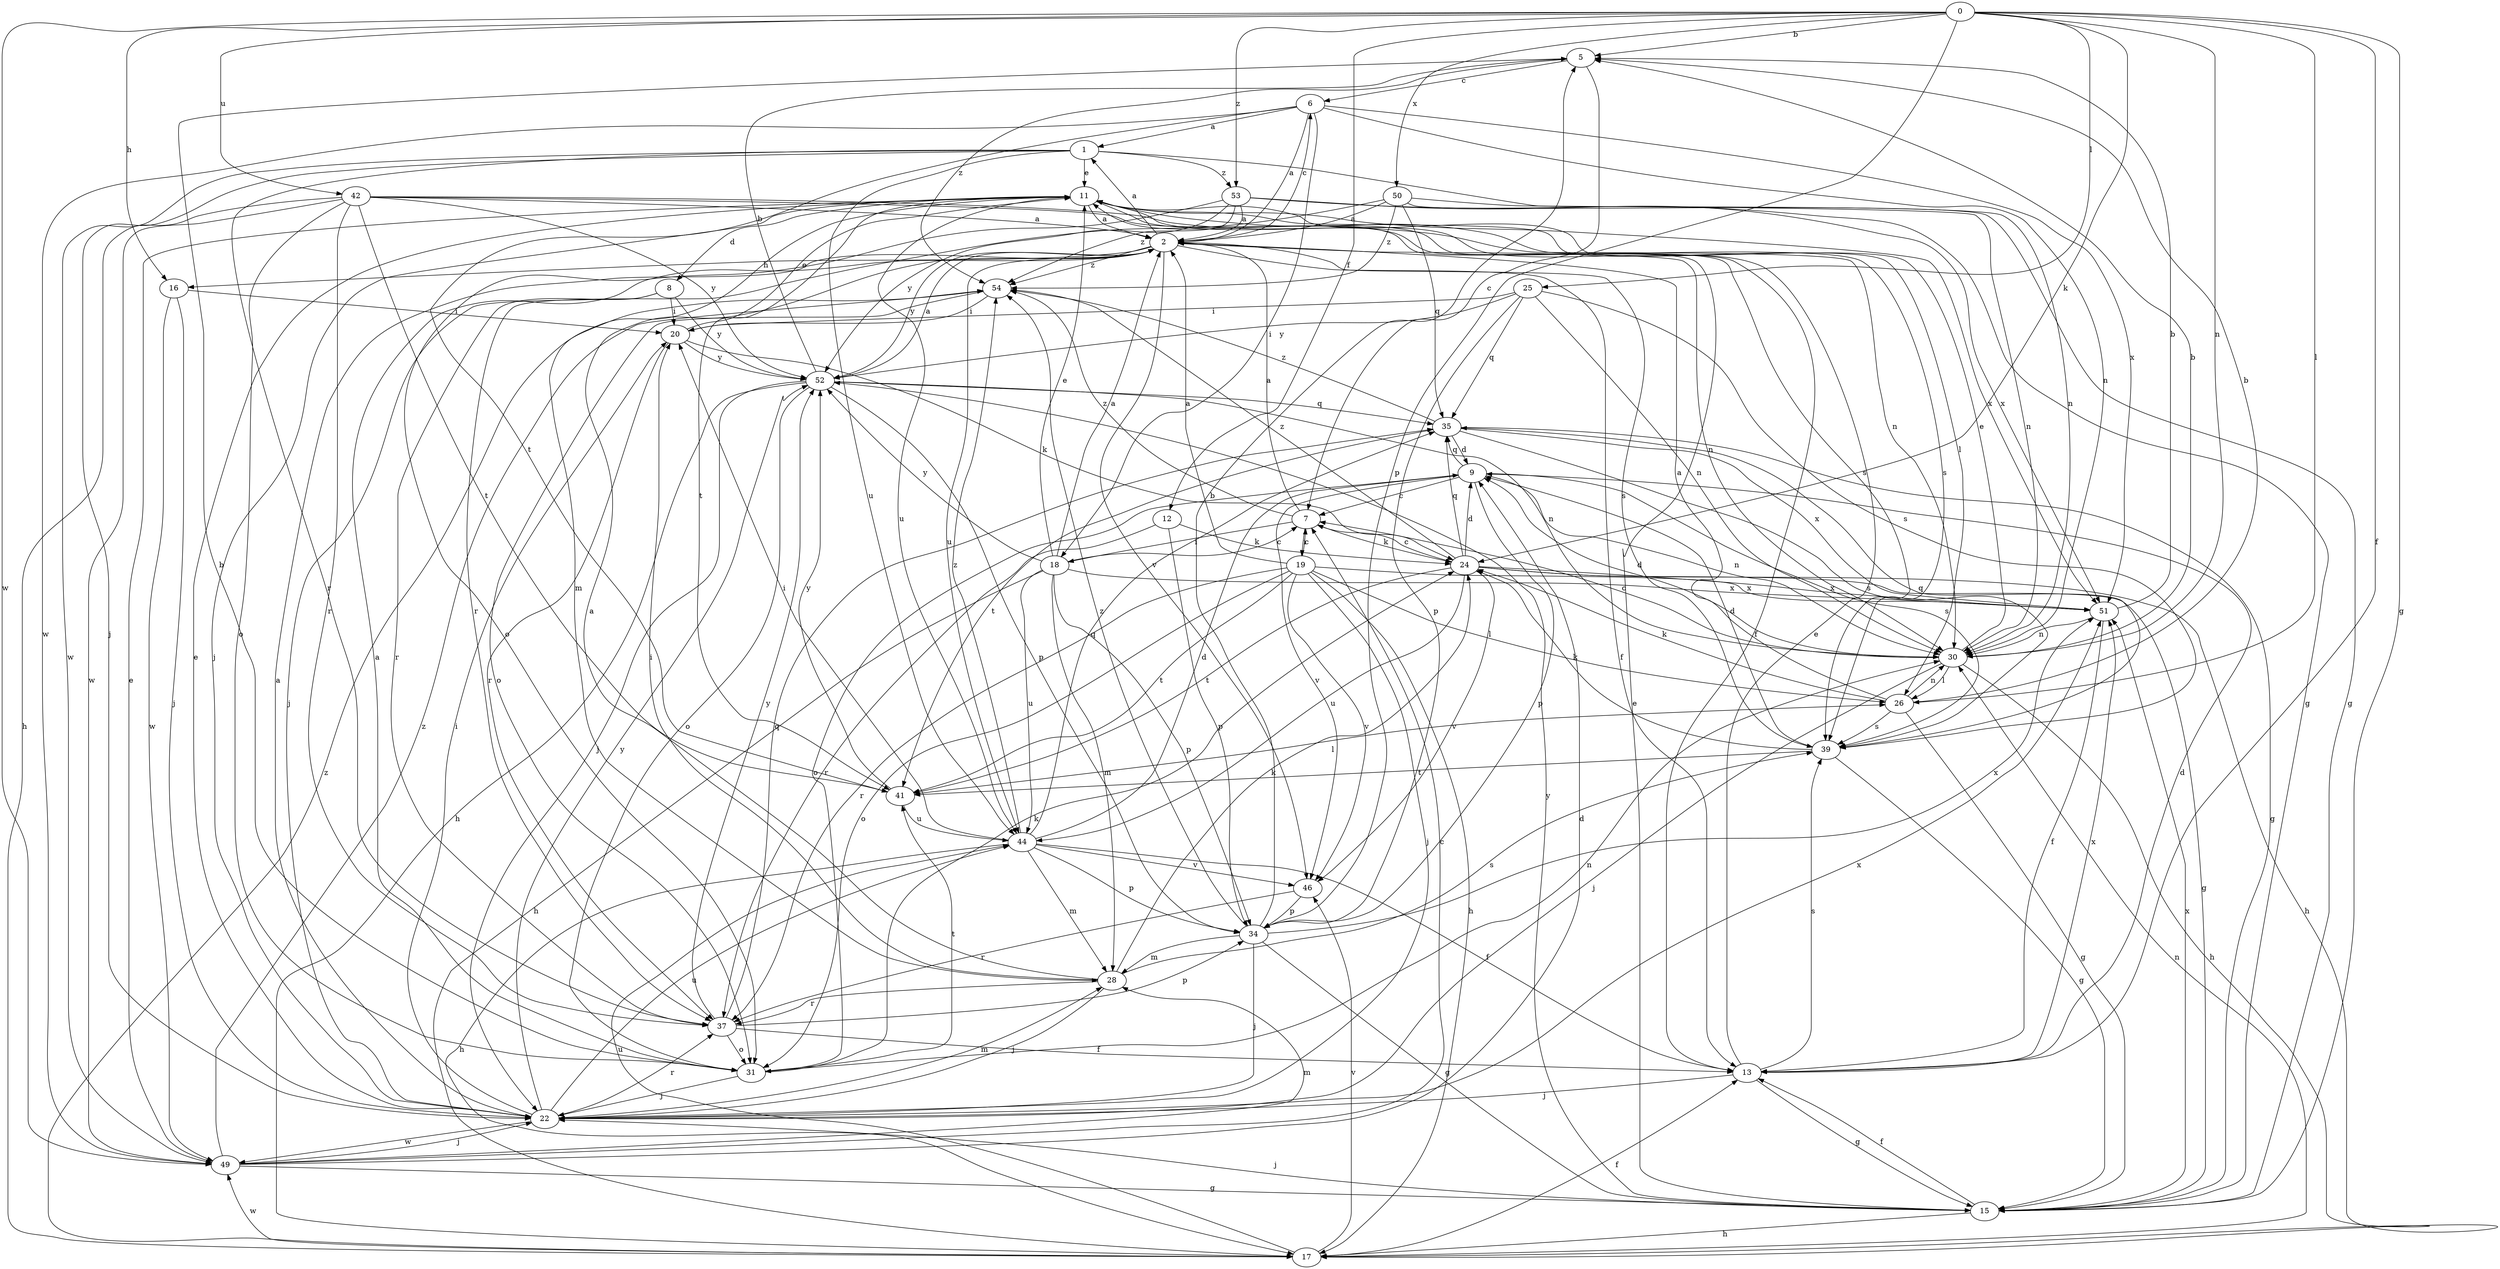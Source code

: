 strict digraph  {
0;
1;
2;
5;
6;
7;
8;
9;
11;
12;
13;
15;
16;
17;
18;
19;
20;
22;
24;
25;
26;
28;
30;
31;
34;
35;
37;
39;
41;
42;
44;
46;
49;
50;
51;
52;
53;
54;
0 -> 5  [label=b];
0 -> 12  [label=f];
0 -> 13  [label=f];
0 -> 15  [label=g];
0 -> 16  [label=h];
0 -> 24  [label=k];
0 -> 25  [label=l];
0 -> 26  [label=l];
0 -> 30  [label=n];
0 -> 34  [label=p];
0 -> 42  [label=u];
0 -> 49  [label=w];
0 -> 50  [label=x];
0 -> 53  [label=z];
1 -> 11  [label=e];
1 -> 22  [label=j];
1 -> 30  [label=n];
1 -> 37  [label=r];
1 -> 44  [label=u];
1 -> 49  [label=w];
1 -> 53  [label=z];
2 -> 1  [label=a];
2 -> 6  [label=c];
2 -> 13  [label=f];
2 -> 16  [label=h];
2 -> 30  [label=n];
2 -> 39  [label=s];
2 -> 44  [label=u];
2 -> 46  [label=v];
2 -> 52  [label=y];
2 -> 54  [label=z];
5 -> 6  [label=c];
5 -> 7  [label=c];
5 -> 54  [label=z];
6 -> 1  [label=a];
6 -> 2  [label=a];
6 -> 18  [label=i];
6 -> 30  [label=n];
6 -> 41  [label=t];
6 -> 49  [label=w];
6 -> 51  [label=x];
7 -> 2  [label=a];
7 -> 18  [label=i];
7 -> 19  [label=i];
7 -> 24  [label=k];
7 -> 54  [label=z];
8 -> 20  [label=i];
8 -> 22  [label=j];
8 -> 37  [label=r];
8 -> 52  [label=y];
9 -> 7  [label=c];
9 -> 30  [label=n];
9 -> 31  [label=o];
9 -> 34  [label=p];
9 -> 35  [label=q];
9 -> 39  [label=s];
9 -> 46  [label=v];
11 -> 2  [label=a];
11 -> 8  [label=d];
11 -> 13  [label=f];
11 -> 22  [label=j];
11 -> 26  [label=l];
11 -> 28  [label=m];
11 -> 39  [label=s];
11 -> 41  [label=t];
11 -> 44  [label=u];
11 -> 51  [label=x];
12 -> 24  [label=k];
12 -> 34  [label=p];
12 -> 37  [label=r];
13 -> 9  [label=d];
13 -> 11  [label=e];
13 -> 15  [label=g];
13 -> 22  [label=j];
13 -> 39  [label=s];
13 -> 51  [label=x];
15 -> 11  [label=e];
15 -> 13  [label=f];
15 -> 17  [label=h];
15 -> 22  [label=j];
15 -> 51  [label=x];
15 -> 52  [label=y];
16 -> 20  [label=i];
16 -> 22  [label=j];
16 -> 49  [label=w];
17 -> 13  [label=f];
17 -> 30  [label=n];
17 -> 44  [label=u];
17 -> 46  [label=v];
17 -> 49  [label=w];
17 -> 54  [label=z];
18 -> 2  [label=a];
18 -> 7  [label=c];
18 -> 11  [label=e];
18 -> 17  [label=h];
18 -> 28  [label=m];
18 -> 34  [label=p];
18 -> 44  [label=u];
18 -> 51  [label=x];
18 -> 52  [label=y];
19 -> 2  [label=a];
19 -> 7  [label=c];
19 -> 17  [label=h];
19 -> 22  [label=j];
19 -> 26  [label=l];
19 -> 31  [label=o];
19 -> 37  [label=r];
19 -> 41  [label=t];
19 -> 46  [label=v];
19 -> 51  [label=x];
20 -> 11  [label=e];
20 -> 24  [label=k];
20 -> 37  [label=r];
20 -> 52  [label=y];
22 -> 2  [label=a];
22 -> 11  [label=e];
22 -> 20  [label=i];
22 -> 28  [label=m];
22 -> 37  [label=r];
22 -> 44  [label=u];
22 -> 49  [label=w];
22 -> 51  [label=x];
22 -> 52  [label=y];
24 -> 7  [label=c];
24 -> 9  [label=d];
24 -> 15  [label=g];
24 -> 17  [label=h];
24 -> 35  [label=q];
24 -> 41  [label=t];
24 -> 44  [label=u];
24 -> 46  [label=v];
24 -> 51  [label=x];
24 -> 54  [label=z];
25 -> 20  [label=i];
25 -> 30  [label=n];
25 -> 34  [label=p];
25 -> 35  [label=q];
25 -> 39  [label=s];
25 -> 52  [label=y];
26 -> 2  [label=a];
26 -> 5  [label=b];
26 -> 15  [label=g];
26 -> 24  [label=k];
26 -> 30  [label=n];
26 -> 39  [label=s];
28 -> 2  [label=a];
28 -> 20  [label=i];
28 -> 22  [label=j];
28 -> 24  [label=k];
28 -> 37  [label=r];
28 -> 39  [label=s];
30 -> 5  [label=b];
30 -> 7  [label=c];
30 -> 9  [label=d];
30 -> 11  [label=e];
30 -> 17  [label=h];
30 -> 22  [label=j];
30 -> 26  [label=l];
31 -> 2  [label=a];
31 -> 5  [label=b];
31 -> 22  [label=j];
31 -> 24  [label=k];
31 -> 30  [label=n];
31 -> 41  [label=t];
34 -> 5  [label=b];
34 -> 15  [label=g];
34 -> 22  [label=j];
34 -> 28  [label=m];
34 -> 51  [label=x];
34 -> 54  [label=z];
35 -> 9  [label=d];
35 -> 15  [label=g];
35 -> 39  [label=s];
35 -> 41  [label=t];
35 -> 51  [label=x];
35 -> 54  [label=z];
37 -> 13  [label=f];
37 -> 31  [label=o];
37 -> 34  [label=p];
37 -> 35  [label=q];
37 -> 52  [label=y];
39 -> 9  [label=d];
39 -> 15  [label=g];
39 -> 24  [label=k];
39 -> 35  [label=q];
39 -> 41  [label=t];
41 -> 26  [label=l];
41 -> 44  [label=u];
41 -> 52  [label=y];
42 -> 2  [label=a];
42 -> 17  [label=h];
42 -> 30  [label=n];
42 -> 31  [label=o];
42 -> 37  [label=r];
42 -> 39  [label=s];
42 -> 41  [label=t];
42 -> 49  [label=w];
42 -> 52  [label=y];
44 -> 9  [label=d];
44 -> 13  [label=f];
44 -> 17  [label=h];
44 -> 20  [label=i];
44 -> 28  [label=m];
44 -> 34  [label=p];
44 -> 35  [label=q];
44 -> 46  [label=v];
44 -> 54  [label=z];
46 -> 34  [label=p];
46 -> 37  [label=r];
49 -> 7  [label=c];
49 -> 9  [label=d];
49 -> 11  [label=e];
49 -> 15  [label=g];
49 -> 22  [label=j];
49 -> 28  [label=m];
49 -> 54  [label=z];
50 -> 2  [label=a];
50 -> 15  [label=g];
50 -> 30  [label=n];
50 -> 35  [label=q];
50 -> 37  [label=r];
50 -> 54  [label=z];
51 -> 5  [label=b];
51 -> 13  [label=f];
51 -> 30  [label=n];
52 -> 2  [label=a];
52 -> 5  [label=b];
52 -> 17  [label=h];
52 -> 22  [label=j];
52 -> 30  [label=n];
52 -> 31  [label=o];
52 -> 34  [label=p];
52 -> 35  [label=q];
53 -> 2  [label=a];
53 -> 15  [label=g];
53 -> 31  [label=o];
53 -> 51  [label=x];
53 -> 52  [label=y];
53 -> 54  [label=z];
54 -> 20  [label=i];
54 -> 31  [label=o];
}
